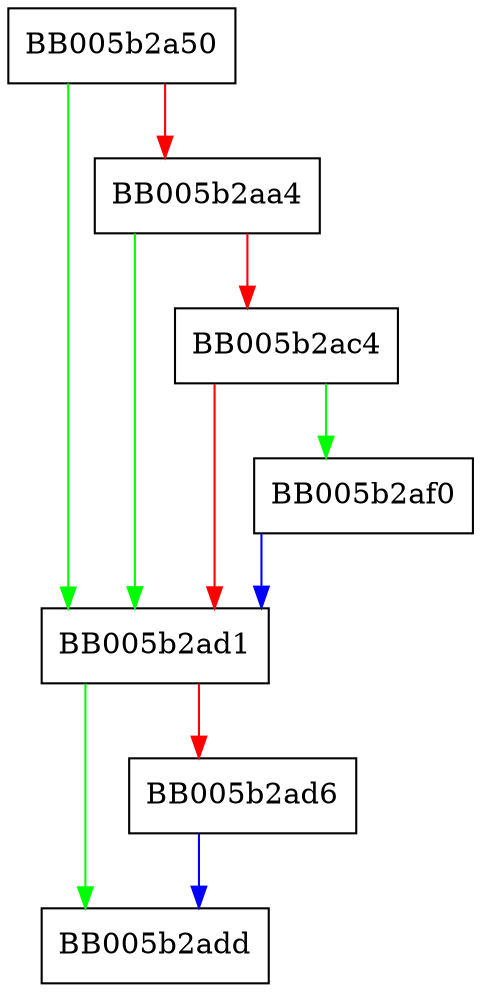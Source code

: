 digraph EVP_Q_digest {
  node [shape="box"];
  graph [splines=ortho];
  BB005b2a50 -> BB005b2ad1 [color="green"];
  BB005b2a50 -> BB005b2aa4 [color="red"];
  BB005b2aa4 -> BB005b2ad1 [color="green"];
  BB005b2aa4 -> BB005b2ac4 [color="red"];
  BB005b2ac4 -> BB005b2af0 [color="green"];
  BB005b2ac4 -> BB005b2ad1 [color="red"];
  BB005b2ad1 -> BB005b2add [color="green"];
  BB005b2ad1 -> BB005b2ad6 [color="red"];
  BB005b2ad6 -> BB005b2add [color="blue"];
  BB005b2af0 -> BB005b2ad1 [color="blue"];
}